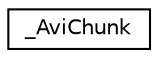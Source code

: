 digraph G
{
  edge [fontname="Helvetica",fontsize="10",labelfontname="Helvetica",labelfontsize="10"];
  node [fontname="Helvetica",fontsize="10",shape=record];
  rankdir=LR;
  Node1 [label="_AviChunk",height=0.2,width=0.4,color="black", fillcolor="white", style="filled",URL="$dd/d0e/struct__AviChunk.html"];
}
